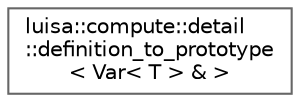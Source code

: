 digraph "类继承关系图"
{
 // LATEX_PDF_SIZE
  bgcolor="transparent";
  edge [fontname=Helvetica,fontsize=10,labelfontname=Helvetica,labelfontsize=10];
  node [fontname=Helvetica,fontsize=10,shape=box,height=0.2,width=0.4];
  rankdir="LR";
  Node0 [id="Node000000",label="luisa::compute::detail\l::definition_to_prototype\l\< Var\< T \> & \>",height=0.2,width=0.4,color="grey40", fillcolor="white", style="filled",URL="$structluisa_1_1compute_1_1detail_1_1definition__to__prototype_3_01_var_3_01_t_01_4_01_6_01_4.html",tooltip=" "];
}
